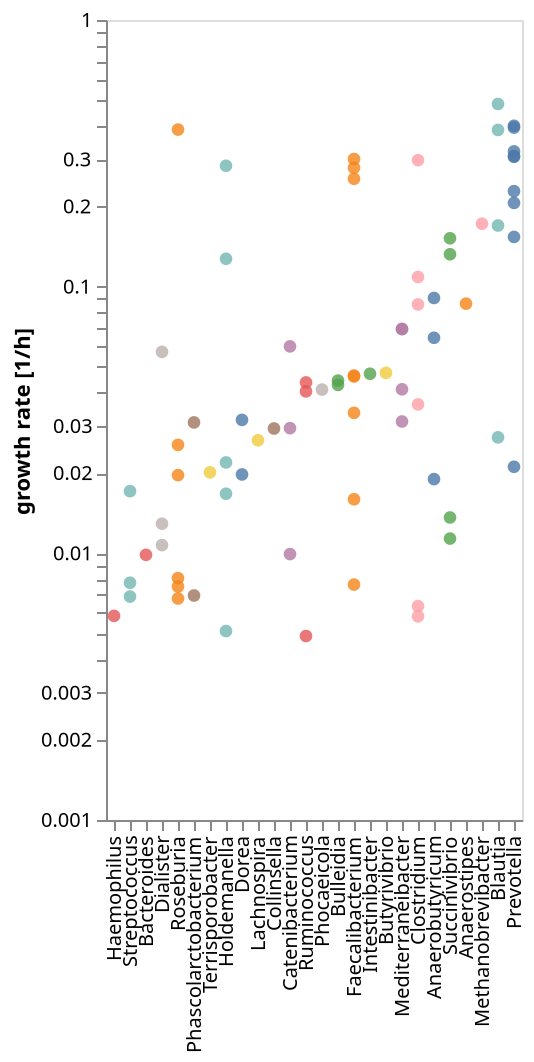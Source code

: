 {
  "$schema": "https://vega.github.io/schema/vega-lite/v5.json",
  "width": 208,
  "height": 400,
  "data": {
    "values": [
      {
        "taxon": "Catenibacterium",
        "sample_id": "chepang1",
        "abundance": 0.0250038826,
        "growth_rate": 0.0099340978
      },
      {
        "taxon": "Phascolarctobacterium",
        "sample_id": "chepang1",
        "abundance": 0.0181705234,
        "growth_rate": 0.0069480276
      },
      {
        "taxon": "Prevotella",
        "sample_id": "chepang1",
        "abundance": 0.5741574779,
        "growth_rate": 0.2280720561
      },
      {
        "taxon": "Succinivibrio",
        "sample_id": "chepang1",
        "abundance": 0.3826681162,
        "growth_rate": 0.1518690229
      },
      {
        "taxon": "Faecalibacterium",
        "sample_id": "chepang2",
        "abundance": 0.0216248989,
        "growth_rate": 0.0076359141
      },
      {
        "taxon": "Prevotella",
        "sample_id": "chepang2",
        "abundance": 0.5836701698,
        "growth_rate": 0.2061040265
      },
      {
        "taxon": "Roseburia",
        "sample_id": "chepang2",
        "abundance": 0.0191996766,
        "growth_rate": 0.0067713548
      },
      {
        "taxon": "Succinivibrio",
        "sample_id": "chepang2",
        "abundance": 0.3755052546,
        "growth_rate": 0.1322933832
      },
      {
        "taxon": "Anaerobutyricum",
        "sample_id": "hadza1",
        "abundance": 0.0203909266,
        "growth_rate": 0.0189807915
      },
      {
        "taxon": "Blautia",
        "sample_id": "hadza1",
        "abundance": 0.1821911197,
        "growth_rate": 0.1695646723
      },
      {
        "taxon": "Bulleidia",
        "sample_id": "hadza1",
        "abundance": 0.0460907336,
        "growth_rate": 0.0428230277
      },
      {
        "taxon": "Clostridium",
        "sample_id": "hadza1",
        "abundance": 0.3219111969,
        "growth_rate": 0.2981415171
      },
      {
        "taxon": "Dorea",
        "sample_id": "hadza1",
        "abundance": 0.0212355212,
        "growth_rate": 0.0197599751
      },
      {
        "taxon": "Faecalibacterium",
        "sample_id": "hadza1",
        "abundance": 0.0361969112,
        "growth_rate": 0.0336404665
      },
      {
        "taxon": "Holdemanella",
        "sample_id": "hadza1",
        "abundance": 0.305019305,
        "growth_rate": 0.2839634593
      },
      {
        "taxon": "Mediterraneibacter",
        "sample_id": "hadza1",
        "abundance": 0.044280888,
        "growth_rate": 0.0412185338
      },
      {
        "taxon": "Prevotella",
        "sample_id": "hadza1",
        "abundance": 0.0226833977,
        "growth_rate": 0.021114741
      },
      {
        "taxon": "Bacteroides",
        "sample_id": "chepang3",
        "abundance": 0.0239403454,
        "growth_rate": 0.0098719535
      },
      {
        "taxon": "Clostridium",
        "sample_id": "chepang3",
        "abundance": 0.0149136578,
        "growth_rate": 0.0063433752
      },
      {
        "taxon": "Faecalibacterium",
        "sample_id": "chepang3",
        "abundance": 0.0387231816,
        "growth_rate": 0.0159515562
      },
      {
        "taxon": "Holdemanella",
        "sample_id": "chepang3",
        "abundance": 0.0120355835,
        "growth_rate": 0.0051116594
      },
      {
        "taxon": "Phocaeicola",
        "sample_id": "chepang3",
        "abundance": 0.0966771324,
        "growth_rate": 0.0411209371
      },
      {
        "taxon": "Prevotella",
        "sample_id": "chepang3",
        "abundance": 0.7560177917,
        "growth_rate": 0.3215931605
      },
      {
        "taxon": "Roseburia",
        "sample_id": "chepang3",
        "abundance": 0.0461800105,
        "growth_rate": 0.0196443693
      },
      {
        "taxon": "Ruminococcus",
        "sample_id": "chepang3",
        "abundance": 0.0115122972,
        "growth_rate": 0.0048965134
      },
      {
        "taxon": "Anaerobutyricum",
        "sample_id": "hadza2",
        "abundance": 0.0540662311,
        "growth_rate": 0.0906956121
      },
      {
        "taxon": "Anaerostipes",
        "sample_id": "hadza2",
        "abundance": 0.0514755576,
        "growth_rate": 0.0863498567
      },
      {
        "taxon": "Blautia",
        "sample_id": "hadza2",
        "abundance": 0.2306825862,
        "growth_rate": 0.3869682461
      },
      {
        "taxon": "Catenibacterium",
        "sample_id": "hadza2",
        "abundance": 0.0355936022,
        "growth_rate": 0.0597078302
      },
      {
        "taxon": "Clostridium",
        "sample_id": "hadza2",
        "abundance": 0.0215701735,
        "growth_rate": 0.0361837669
      },
      {
        "taxon": "Collinsella",
        "sample_id": "hadza2",
        "abundance": 0.0175152061,
        "growth_rate": 0.0293815527
      },
      {
        "taxon": "Dorea",
        "sample_id": "hadza2",
        "abundance": 0.0188668619,
        "growth_rate": 0.0316489097
      },
      {
        "taxon": "Faecalibacterium",
        "sample_id": "hadza2",
        "abundance": 0.1794323046,
        "growth_rate": 0.3009962681
      },
      {
        "taxon": "Holdemanella",
        "sample_id": "hadza2",
        "abundance": 0.0130660059,
        "growth_rate": 0.0219181225
      },
      {
        "taxon": "Intestinibacter",
        "sample_id": "hadza2",
        "abundance": 0.0281031764,
        "growth_rate": 0.0471428467
      },
      {
        "taxon": "Lachnospira",
        "sample_id": "hadza2",
        "abundance": 0.0158256364,
        "growth_rate": 0.0265473853
      },
      {
        "taxon": "Mediterraneibacter",
        "sample_id": "hadza2",
        "abundance": 0.0413944582,
        "growth_rate": 0.0694388917
      },
      {
        "taxon": "Prevotella",
        "sample_id": "hadza2",
        "abundance": 0.2391304348,
        "growth_rate": 0.4011369516
      },
      {
        "taxon": "Roseburia",
        "sample_id": "hadza2",
        "abundance": 0.0152061275,
        "growth_rate": 0.0255081546
      },
      {
        "taxon": "Ruminococcus",
        "sample_id": "hadza2",
        "abundance": 0.0260756927,
        "growth_rate": 0.0437416193
      },
      {
        "taxon": "Terrisporobacter",
        "sample_id": "hadza2",
        "abundance": 0.011995945,
        "growth_rate": 0.0201230598
      },
      {
        "taxon": "Anaerobutyricum",
        "sample_id": "hadza3",
        "abundance": 0.0364131003,
        "growth_rate": 0.0643181127
      },
      {
        "taxon": "Blautia",
        "sample_id": "hadza3",
        "abundance": 0.2742492414,
        "growth_rate": 0.4843413589
      },
      {
        "taxon": "Bulleidia",
        "sample_id": "hadza3",
        "abundance": 0.0274144606,
        "growth_rate": 0.0444418363
      },
      {
        "taxon": "Butyrivibrio",
        "sample_id": "hadza3",
        "abundance": 0.0268912839,
        "growth_rate": 0.0475027717
      },
      {
        "taxon": "Clostridium",
        "sample_id": "hadza3",
        "abundance": 0.0485508005,
        "growth_rate": 0.0857763323
      },
      {
        "taxon": "Faecalibacterium",
        "sample_id": "hadza3",
        "abundance": 0.1445014126,
        "growth_rate": 0.2538583145
      },
      {
        "taxon": "Holdemanella",
        "sample_id": "hadza3",
        "abundance": 0.0724076593,
        "growth_rate": 0.1272394307
      },
      {
        "taxon": "Mediterraneibacter",
        "sample_id": "hadza3",
        "abundance": 0.0392382547,
        "growth_rate": 0.0693123074
      },
      {
        "taxon": "Prevotella",
        "sample_id": "hadza3",
        "abundance": 0.0869519724,
        "growth_rate": 0.1536163859
      },
      {
        "taxon": "Roseburia",
        "sample_id": "hadza3",
        "abundance": 0.2204666736,
        "growth_rate": 0.3881769356
      },
      {
        "taxon": "Ruminococcus",
        "sample_id": "hadza3",
        "abundance": 0.0229151407,
        "growth_rate": 0.0404858547
      },
      {
        "taxon": "Dialister",
        "sample_id": "mephaa2",
        "abundance": 0.027696793,
        "growth_rate": 0.0107358817
      },
      {
        "taxon": "Faecalibacterium",
        "sample_id": "mephaa2",
        "abundance": 0.1161625364,
        "growth_rate": 0.0464303905
      },
      {
        "taxon": "Haemophilus",
        "sample_id": "mephaa2",
        "abundance": 0.0145772595,
        "growth_rate": 0.0058285245
      },
      {
        "taxon": "Prevotella",
        "sample_id": "mephaa2",
        "abundance": 0.7725036443,
        "growth_rate": 0.3088457612
      },
      {
        "taxon": "Roseburia",
        "sample_id": "mephaa2",
        "abundance": 0.0202259475,
        "growth_rate": 0.0080740729
      },
      {
        "taxon": "Streptococcus",
        "sample_id": "mephaa2",
        "abundance": 0.0194059767,
        "growth_rate": 0.0077574707
      },
      {
        "taxon": "Succinivibrio",
        "sample_id": "mephaa2",
        "abundance": 0.0294278426,
        "growth_rate": 0.0113609816
      },
      {
        "taxon": "Clostridium",
        "sample_id": "mephaa3",
        "abundance": 0.0145410762,
        "growth_rate": 0.0058056751
      },
      {
        "taxon": "Dialister",
        "sample_id": "mephaa3",
        "abundance": 0.0323237936,
        "growth_rate": 0.012914655
      },
      {
        "taxon": "Faecalibacterium",
        "sample_id": "mephaa3",
        "abundance": 0.11521719,
        "growth_rate": 0.0460378841
      },
      {
        "taxon": "Prevotella",
        "sample_id": "mephaa3",
        "abundance": 0.767805872,
        "growth_rate": 0.3067943144
      },
      {
        "taxon": "Roseburia",
        "sample_id": "mephaa3",
        "abundance": 0.0188015189,
        "growth_rate": 0.0075062815
      },
      {
        "taxon": "Streptococcus",
        "sample_id": "mephaa3",
        "abundance": 0.0172270075,
        "growth_rate": 0.0068838784
      },
      {
        "taxon": "Succinivibrio",
        "sample_id": "mephaa3",
        "abundance": 0.0340835417,
        "growth_rate": 0.0136273099
      },
      {
        "taxon": "Blautia",
        "sample_id": "mephaa1",
        "abundance": 0.0233755093,
        "growth_rate": 0.0272231769
      },
      {
        "taxon": "Catenibacterium",
        "sample_id": "mephaa1",
        "abundance": 0.0253055973,
        "growth_rate": 0.0294711747
      },
      {
        "taxon": "Clostridium",
        "sample_id": "mephaa1",
        "abundance": 0.0933948102,
        "growth_rate": 0.1087466038
      },
      {
        "taxon": "Dialister",
        "sample_id": "mephaa1",
        "abundance": 0.0488955608,
        "growth_rate": 0.0569443894
      },
      {
        "taxon": "Faecalibacterium",
        "sample_id": "mephaa1",
        "abundance": 0.2395453571,
        "growth_rate": 0.2789791701
      },
      {
        "taxon": "Holdemanella",
        "sample_id": "mephaa1",
        "abundance": 0.0143684323,
        "growth_rate": 0.0167330877
      },
      {
        "taxon": "Mediterraneibacter",
        "sample_id": "mephaa1",
        "abundance": 0.0268067768,
        "growth_rate": 0.0312194046
      },
      {
        "taxon": "Methanobrevibacter",
        "sample_id": "mephaa1",
        "abundance": 0.1478661806,
        "growth_rate": 0.1722072937
      },
      {
        "taxon": "Phascolarctobacterium",
        "sample_id": "mephaa1",
        "abundance": 0.0265923225,
        "growth_rate": 0.0309697685
      },
      {
        "taxon": "Prevotella",
        "sample_id": "mephaa1",
        "abundance": 0.3391593395,
        "growth_rate": 0.3949899819
      },
      {
        "taxon": "Streptococcus",
        "sample_id": "mephaa1",
        "abundance": 0.0146901137,
        "growth_rate": 0.017108338
      }
    ]
  },
  "selection": {
    "pts": {
      "type": "single",
      "fields": [
        "sample_id"
      ]
    }
  },
  "mark": {
    "type": "point",
    "filled": true,
    "size": 40,
    "tooltip": {
      "content": "data"
    }
  },
  "encoding": {
    "y": {
      "field": "growth_rate",
      "type": "quantitative",
      "scale": {
        "type": "log"
      },
      "axis": {
        "title": "growth rate [1/h]",
        "grid": false
      }
    },
    "x": {
      "field": "taxon",
      "type": "nominal",
      "sort": {
        "op": "median",
        "field": "growth_rate"
      },
      "axis": {
        "title": null
      }
    },
    "color": {
      "condition": {
        "selection": "pts",
        "field": "taxon",
        "type": "nominal",
        "legend": null
      },
      "value": "lightgrey"
    },
    "opacity": {
      "condition": {
        "selection": "pts",
        "value": 0.8
      },
      "value": 0.2
    }
  }
}